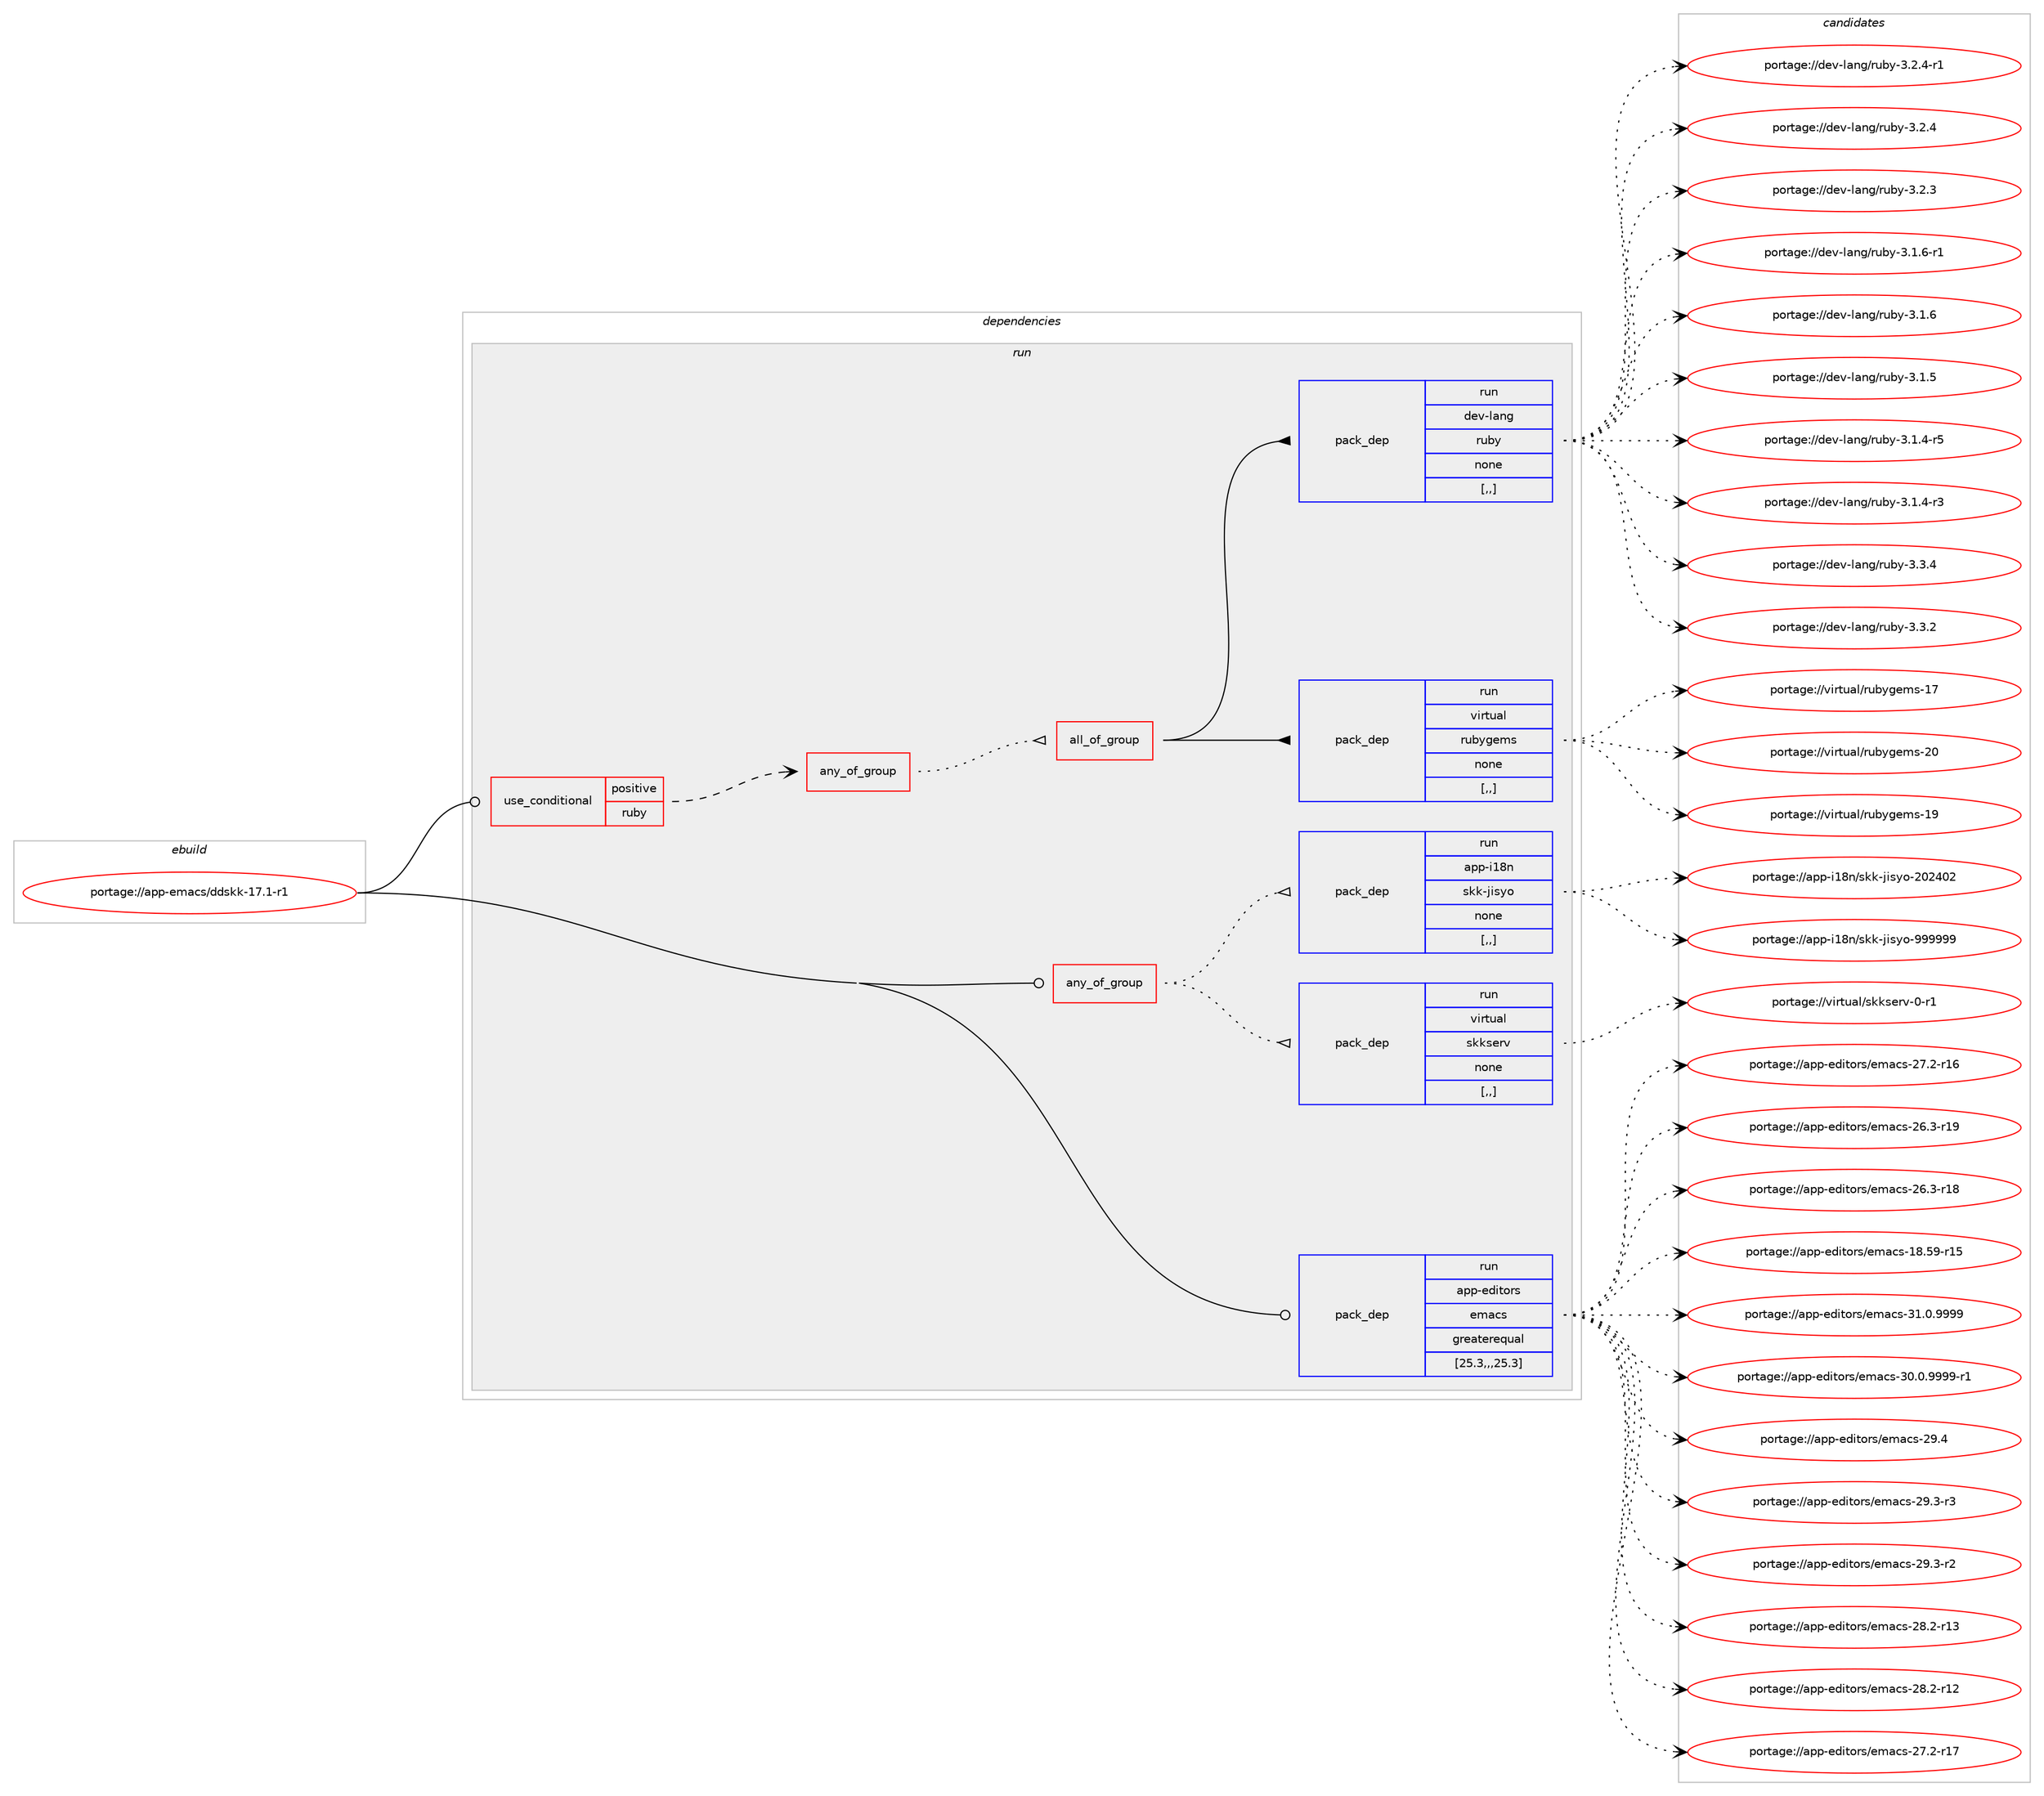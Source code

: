 digraph prolog {

# *************
# Graph options
# *************

newrank=true;
concentrate=true;
compound=true;
graph [rankdir=LR,fontname=Helvetica,fontsize=10,ranksep=1.5];#, ranksep=2.5, nodesep=0.2];
edge  [arrowhead=vee];
node  [fontname=Helvetica,fontsize=10];

# **********
# The ebuild
# **********

subgraph cluster_leftcol {
color=gray;
label=<<i>ebuild</i>>;
id [label="portage://app-emacs/ddskk-17.1-r1", color=red, width=4, href="../app-emacs/ddskk-17.1-r1.svg"];
}

# ****************
# The dependencies
# ****************

subgraph cluster_midcol {
color=gray;
label=<<i>dependencies</i>>;
subgraph cluster_compile {
fillcolor="#eeeeee";
style=filled;
label=<<i>compile</i>>;
}
subgraph cluster_compileandrun {
fillcolor="#eeeeee";
style=filled;
label=<<i>compile and run</i>>;
}
subgraph cluster_run {
fillcolor="#eeeeee";
style=filled;
label=<<i>run</i>>;
subgraph any119 {
dependency22412 [label=<<TABLE BORDER="0" CELLBORDER="1" CELLSPACING="0" CELLPADDING="4"><TR><TD CELLPADDING="10">any_of_group</TD></TR></TABLE>>, shape=none, color=red];subgraph pack16100 {
dependency22413 [label=<<TABLE BORDER="0" CELLBORDER="1" CELLSPACING="0" CELLPADDING="4" WIDTH="220"><TR><TD ROWSPAN="6" CELLPADDING="30">pack_dep</TD></TR><TR><TD WIDTH="110">run</TD></TR><TR><TD>app-i18n</TD></TR><TR><TD>skk-jisyo</TD></TR><TR><TD>none</TD></TR><TR><TD>[,,]</TD></TR></TABLE>>, shape=none, color=blue];
}
dependency22412:e -> dependency22413:w [weight=20,style="dotted",arrowhead="oinv"];
subgraph pack16101 {
dependency22414 [label=<<TABLE BORDER="0" CELLBORDER="1" CELLSPACING="0" CELLPADDING="4" WIDTH="220"><TR><TD ROWSPAN="6" CELLPADDING="30">pack_dep</TD></TR><TR><TD WIDTH="110">run</TD></TR><TR><TD>virtual</TD></TR><TR><TD>skkserv</TD></TR><TR><TD>none</TD></TR><TR><TD>[,,]</TD></TR></TABLE>>, shape=none, color=blue];
}
dependency22412:e -> dependency22414:w [weight=20,style="dotted",arrowhead="oinv"];
}
id:e -> dependency22412:w [weight=20,style="solid",arrowhead="odot"];
subgraph cond6159 {
dependency22415 [label=<<TABLE BORDER="0" CELLBORDER="1" CELLSPACING="0" CELLPADDING="4"><TR><TD ROWSPAN="3" CELLPADDING="10">use_conditional</TD></TR><TR><TD>positive</TD></TR><TR><TD>ruby</TD></TR></TABLE>>, shape=none, color=red];
subgraph any120 {
dependency22416 [label=<<TABLE BORDER="0" CELLBORDER="1" CELLSPACING="0" CELLPADDING="4"><TR><TD CELLPADDING="10">any_of_group</TD></TR></TABLE>>, shape=none, color=red];subgraph all37 {
dependency22417 [label=<<TABLE BORDER="0" CELLBORDER="1" CELLSPACING="0" CELLPADDING="4"><TR><TD CELLPADDING="10">all_of_group</TD></TR></TABLE>>, shape=none, color=red];subgraph pack16102 {
dependency22418 [label=<<TABLE BORDER="0" CELLBORDER="1" CELLSPACING="0" CELLPADDING="4" WIDTH="220"><TR><TD ROWSPAN="6" CELLPADDING="30">pack_dep</TD></TR><TR><TD WIDTH="110">run</TD></TR><TR><TD>dev-lang</TD></TR><TR><TD>ruby</TD></TR><TR><TD>none</TD></TR><TR><TD>[,,]</TD></TR></TABLE>>, shape=none, color=blue];
}
dependency22417:e -> dependency22418:w [weight=20,style="solid",arrowhead="inv"];
subgraph pack16103 {
dependency22419 [label=<<TABLE BORDER="0" CELLBORDER="1" CELLSPACING="0" CELLPADDING="4" WIDTH="220"><TR><TD ROWSPAN="6" CELLPADDING="30">pack_dep</TD></TR><TR><TD WIDTH="110">run</TD></TR><TR><TD>virtual</TD></TR><TR><TD>rubygems</TD></TR><TR><TD>none</TD></TR><TR><TD>[,,]</TD></TR></TABLE>>, shape=none, color=blue];
}
dependency22417:e -> dependency22419:w [weight=20,style="solid",arrowhead="inv"];
}
dependency22416:e -> dependency22417:w [weight=20,style="dotted",arrowhead="oinv"];
}
dependency22415:e -> dependency22416:w [weight=20,style="dashed",arrowhead="vee"];
}
id:e -> dependency22415:w [weight=20,style="solid",arrowhead="odot"];
subgraph pack16104 {
dependency22420 [label=<<TABLE BORDER="0" CELLBORDER="1" CELLSPACING="0" CELLPADDING="4" WIDTH="220"><TR><TD ROWSPAN="6" CELLPADDING="30">pack_dep</TD></TR><TR><TD WIDTH="110">run</TD></TR><TR><TD>app-editors</TD></TR><TR><TD>emacs</TD></TR><TR><TD>greaterequal</TD></TR><TR><TD>[25.3,,,25.3]</TD></TR></TABLE>>, shape=none, color=blue];
}
id:e -> dependency22420:w [weight=20,style="solid",arrowhead="odot"];
}
}

# **************
# The candidates
# **************

subgraph cluster_choices {
rank=same;
color=gray;
label=<<i>candidates</i>>;

subgraph choice16100 {
color=black;
nodesep=1;
choice97112112451054956110471151071074510610511512111145575757575757 [label="portage://app-i18n/skk-jisyo-999999", color=red, width=4,href="../app-i18n/skk-jisyo-999999.svg"];
choice97112112451054956110471151071074510610511512111145504850524850 [label="portage://app-i18n/skk-jisyo-202402", color=red, width=4,href="../app-i18n/skk-jisyo-202402.svg"];
dependency22413:e -> choice97112112451054956110471151071074510610511512111145575757575757:w [style=dotted,weight="100"];
dependency22413:e -> choice97112112451054956110471151071074510610511512111145504850524850:w [style=dotted,weight="100"];
}
subgraph choice16101 {
color=black;
nodesep=1;
choice118105114116117971084711510710711510111411845484511449 [label="portage://virtual/skkserv-0-r1", color=red, width=4,href="../virtual/skkserv-0-r1.svg"];
dependency22414:e -> choice118105114116117971084711510710711510111411845484511449:w [style=dotted,weight="100"];
}
subgraph choice16102 {
color=black;
nodesep=1;
choice10010111845108971101034711411798121455146514652 [label="portage://dev-lang/ruby-3.3.4", color=red, width=4,href="../dev-lang/ruby-3.3.4.svg"];
choice10010111845108971101034711411798121455146514650 [label="portage://dev-lang/ruby-3.3.2", color=red, width=4,href="../dev-lang/ruby-3.3.2.svg"];
choice100101118451089711010347114117981214551465046524511449 [label="portage://dev-lang/ruby-3.2.4-r1", color=red, width=4,href="../dev-lang/ruby-3.2.4-r1.svg"];
choice10010111845108971101034711411798121455146504652 [label="portage://dev-lang/ruby-3.2.4", color=red, width=4,href="../dev-lang/ruby-3.2.4.svg"];
choice10010111845108971101034711411798121455146504651 [label="portage://dev-lang/ruby-3.2.3", color=red, width=4,href="../dev-lang/ruby-3.2.3.svg"];
choice100101118451089711010347114117981214551464946544511449 [label="portage://dev-lang/ruby-3.1.6-r1", color=red, width=4,href="../dev-lang/ruby-3.1.6-r1.svg"];
choice10010111845108971101034711411798121455146494654 [label="portage://dev-lang/ruby-3.1.6", color=red, width=4,href="../dev-lang/ruby-3.1.6.svg"];
choice10010111845108971101034711411798121455146494653 [label="portage://dev-lang/ruby-3.1.5", color=red, width=4,href="../dev-lang/ruby-3.1.5.svg"];
choice100101118451089711010347114117981214551464946524511453 [label="portage://dev-lang/ruby-3.1.4-r5", color=red, width=4,href="../dev-lang/ruby-3.1.4-r5.svg"];
choice100101118451089711010347114117981214551464946524511451 [label="portage://dev-lang/ruby-3.1.4-r3", color=red, width=4,href="../dev-lang/ruby-3.1.4-r3.svg"];
dependency22418:e -> choice10010111845108971101034711411798121455146514652:w [style=dotted,weight="100"];
dependency22418:e -> choice10010111845108971101034711411798121455146514650:w [style=dotted,weight="100"];
dependency22418:e -> choice100101118451089711010347114117981214551465046524511449:w [style=dotted,weight="100"];
dependency22418:e -> choice10010111845108971101034711411798121455146504652:w [style=dotted,weight="100"];
dependency22418:e -> choice10010111845108971101034711411798121455146504651:w [style=dotted,weight="100"];
dependency22418:e -> choice100101118451089711010347114117981214551464946544511449:w [style=dotted,weight="100"];
dependency22418:e -> choice10010111845108971101034711411798121455146494654:w [style=dotted,weight="100"];
dependency22418:e -> choice10010111845108971101034711411798121455146494653:w [style=dotted,weight="100"];
dependency22418:e -> choice100101118451089711010347114117981214551464946524511453:w [style=dotted,weight="100"];
dependency22418:e -> choice100101118451089711010347114117981214551464946524511451:w [style=dotted,weight="100"];
}
subgraph choice16103 {
color=black;
nodesep=1;
choice118105114116117971084711411798121103101109115455048 [label="portage://virtual/rubygems-20", color=red, width=4,href="../virtual/rubygems-20.svg"];
choice118105114116117971084711411798121103101109115454957 [label="portage://virtual/rubygems-19", color=red, width=4,href="../virtual/rubygems-19.svg"];
choice118105114116117971084711411798121103101109115454955 [label="portage://virtual/rubygems-17", color=red, width=4,href="../virtual/rubygems-17.svg"];
dependency22419:e -> choice118105114116117971084711411798121103101109115455048:w [style=dotted,weight="100"];
dependency22419:e -> choice118105114116117971084711411798121103101109115454957:w [style=dotted,weight="100"];
dependency22419:e -> choice118105114116117971084711411798121103101109115454955:w [style=dotted,weight="100"];
}
subgraph choice16104 {
color=black;
nodesep=1;
choice971121124510110010511611111411547101109979911545514946484657575757 [label="portage://app-editors/emacs-31.0.9999", color=red, width=4,href="../app-editors/emacs-31.0.9999.svg"];
choice9711211245101100105116111114115471011099799115455148464846575757574511449 [label="portage://app-editors/emacs-30.0.9999-r1", color=red, width=4,href="../app-editors/emacs-30.0.9999-r1.svg"];
choice97112112451011001051161111141154710110997991154550574652 [label="portage://app-editors/emacs-29.4", color=red, width=4,href="../app-editors/emacs-29.4.svg"];
choice971121124510110010511611111411547101109979911545505746514511451 [label="portage://app-editors/emacs-29.3-r3", color=red, width=4,href="../app-editors/emacs-29.3-r3.svg"];
choice971121124510110010511611111411547101109979911545505746514511450 [label="portage://app-editors/emacs-29.3-r2", color=red, width=4,href="../app-editors/emacs-29.3-r2.svg"];
choice97112112451011001051161111141154710110997991154550564650451144951 [label="portage://app-editors/emacs-28.2-r13", color=red, width=4,href="../app-editors/emacs-28.2-r13.svg"];
choice97112112451011001051161111141154710110997991154550564650451144950 [label="portage://app-editors/emacs-28.2-r12", color=red, width=4,href="../app-editors/emacs-28.2-r12.svg"];
choice97112112451011001051161111141154710110997991154550554650451144955 [label="portage://app-editors/emacs-27.2-r17", color=red, width=4,href="../app-editors/emacs-27.2-r17.svg"];
choice97112112451011001051161111141154710110997991154550554650451144954 [label="portage://app-editors/emacs-27.2-r16", color=red, width=4,href="../app-editors/emacs-27.2-r16.svg"];
choice97112112451011001051161111141154710110997991154550544651451144957 [label="portage://app-editors/emacs-26.3-r19", color=red, width=4,href="../app-editors/emacs-26.3-r19.svg"];
choice97112112451011001051161111141154710110997991154550544651451144956 [label="portage://app-editors/emacs-26.3-r18", color=red, width=4,href="../app-editors/emacs-26.3-r18.svg"];
choice9711211245101100105116111114115471011099799115454956465357451144953 [label="portage://app-editors/emacs-18.59-r15", color=red, width=4,href="../app-editors/emacs-18.59-r15.svg"];
dependency22420:e -> choice971121124510110010511611111411547101109979911545514946484657575757:w [style=dotted,weight="100"];
dependency22420:e -> choice9711211245101100105116111114115471011099799115455148464846575757574511449:w [style=dotted,weight="100"];
dependency22420:e -> choice97112112451011001051161111141154710110997991154550574652:w [style=dotted,weight="100"];
dependency22420:e -> choice971121124510110010511611111411547101109979911545505746514511451:w [style=dotted,weight="100"];
dependency22420:e -> choice971121124510110010511611111411547101109979911545505746514511450:w [style=dotted,weight="100"];
dependency22420:e -> choice97112112451011001051161111141154710110997991154550564650451144951:w [style=dotted,weight="100"];
dependency22420:e -> choice97112112451011001051161111141154710110997991154550564650451144950:w [style=dotted,weight="100"];
dependency22420:e -> choice97112112451011001051161111141154710110997991154550554650451144955:w [style=dotted,weight="100"];
dependency22420:e -> choice97112112451011001051161111141154710110997991154550554650451144954:w [style=dotted,weight="100"];
dependency22420:e -> choice97112112451011001051161111141154710110997991154550544651451144957:w [style=dotted,weight="100"];
dependency22420:e -> choice97112112451011001051161111141154710110997991154550544651451144956:w [style=dotted,weight="100"];
dependency22420:e -> choice9711211245101100105116111114115471011099799115454956465357451144953:w [style=dotted,weight="100"];
}
}

}
